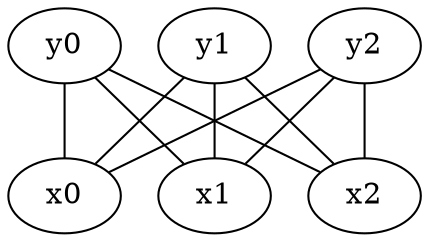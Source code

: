 strict graph grafo_0_3 {
    y0 -- x0;
    y0 -- x1;
    y0 -- x2;
    y1 -- x0;
    y1 -- x1;
    y1 -- x2;
    y2 -- x0;
    y2 -- x1;
    y2 -- x2;
}

